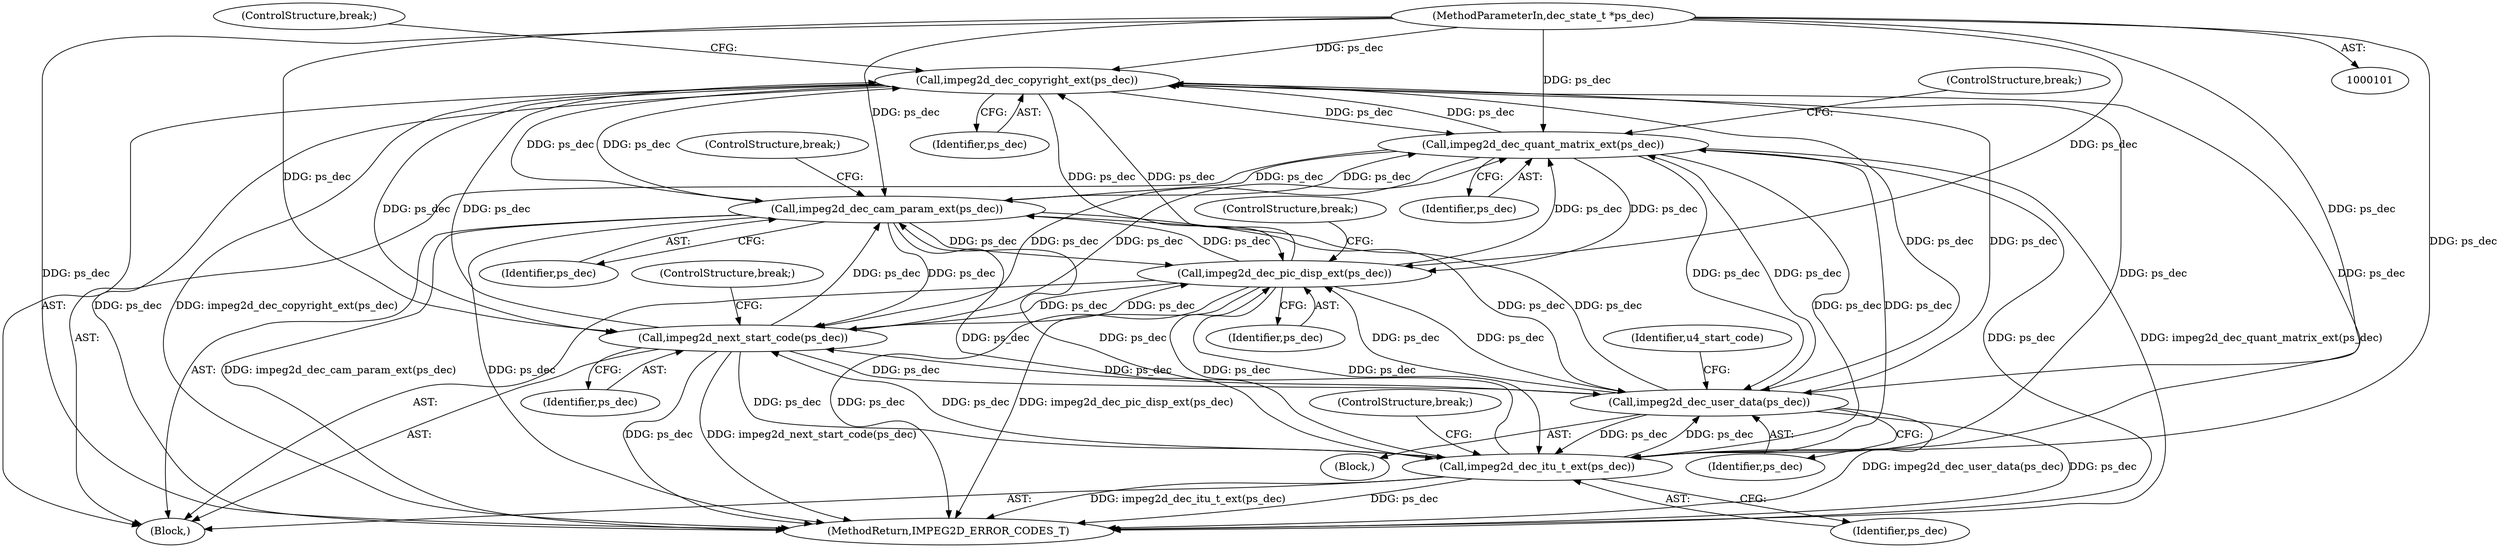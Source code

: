 digraph "0_Android_ffab15eb80630dc799eb410855c93525b75233c3_2@API" {
"1000171" [label="(Call,impeg2d_dec_copyright_ext(ps_dec))"];
"1000167" [label="(Call,impeg2d_dec_quant_matrix_ext(ps_dec))"];
"1000171" [label="(Call,impeg2d_dec_copyright_ext(ps_dec))"];
"1000179" [label="(Call,impeg2d_dec_cam_param_ext(ps_dec))"];
"1000175" [label="(Call,impeg2d_dec_pic_disp_ext(ps_dec))"];
"1000196" [label="(Call,impeg2d_next_start_code(ps_dec))"];
"1000183" [label="(Call,impeg2d_dec_itu_t_ext(ps_dec))"];
"1000151" [label="(Call,impeg2d_dec_user_data(ps_dec))"];
"1000102" [label="(MethodParameterIn,dec_state_t *ps_dec)"];
"1000165" [label="(Block,)"];
"1000197" [label="(Identifier,ps_dec)"];
"1000177" [label="(ControlStructure,break;)"];
"1000176" [label="(Identifier,ps_dec)"];
"1000183" [label="(Call,impeg2d_dec_itu_t_ext(ps_dec))"];
"1000169" [label="(ControlStructure,break;)"];
"1000179" [label="(Call,impeg2d_dec_cam_param_ext(ps_dec))"];
"1000200" [label="(Identifier,u4_start_code)"];
"1000180" [label="(Identifier,ps_dec)"];
"1000152" [label="(Identifier,ps_dec)"];
"1000206" [label="(MethodReturn,IMPEG2D_ERROR_CODES_T)"];
"1000173" [label="(ControlStructure,break;)"];
"1000198" [label="(ControlStructure,break;)"];
"1000151" [label="(Call,impeg2d_dec_user_data(ps_dec))"];
"1000181" [label="(ControlStructure,break;)"];
"1000171" [label="(Call,impeg2d_dec_copyright_ext(ps_dec))"];
"1000150" [label="(Block,)"];
"1000167" [label="(Call,impeg2d_dec_quant_matrix_ext(ps_dec))"];
"1000185" [label="(ControlStructure,break;)"];
"1000102" [label="(MethodParameterIn,dec_state_t *ps_dec)"];
"1000196" [label="(Call,impeg2d_next_start_code(ps_dec))"];
"1000184" [label="(Identifier,ps_dec)"];
"1000175" [label="(Call,impeg2d_dec_pic_disp_ext(ps_dec))"];
"1000168" [label="(Identifier,ps_dec)"];
"1000172" [label="(Identifier,ps_dec)"];
"1000171" -> "1000165"  [label="AST: "];
"1000171" -> "1000172"  [label="CFG: "];
"1000172" -> "1000171"  [label="AST: "];
"1000173" -> "1000171"  [label="CFG: "];
"1000171" -> "1000206"  [label="DDG: ps_dec"];
"1000171" -> "1000206"  [label="DDG: impeg2d_dec_copyright_ext(ps_dec)"];
"1000171" -> "1000151"  [label="DDG: ps_dec"];
"1000171" -> "1000167"  [label="DDG: ps_dec"];
"1000167" -> "1000171"  [label="DDG: ps_dec"];
"1000179" -> "1000171"  [label="DDG: ps_dec"];
"1000175" -> "1000171"  [label="DDG: ps_dec"];
"1000196" -> "1000171"  [label="DDG: ps_dec"];
"1000183" -> "1000171"  [label="DDG: ps_dec"];
"1000151" -> "1000171"  [label="DDG: ps_dec"];
"1000102" -> "1000171"  [label="DDG: ps_dec"];
"1000171" -> "1000175"  [label="DDG: ps_dec"];
"1000171" -> "1000179"  [label="DDG: ps_dec"];
"1000171" -> "1000183"  [label="DDG: ps_dec"];
"1000171" -> "1000196"  [label="DDG: ps_dec"];
"1000167" -> "1000165"  [label="AST: "];
"1000167" -> "1000168"  [label="CFG: "];
"1000168" -> "1000167"  [label="AST: "];
"1000169" -> "1000167"  [label="CFG: "];
"1000167" -> "1000206"  [label="DDG: ps_dec"];
"1000167" -> "1000206"  [label="DDG: impeg2d_dec_quant_matrix_ext(ps_dec)"];
"1000167" -> "1000151"  [label="DDG: ps_dec"];
"1000179" -> "1000167"  [label="DDG: ps_dec"];
"1000175" -> "1000167"  [label="DDG: ps_dec"];
"1000196" -> "1000167"  [label="DDG: ps_dec"];
"1000183" -> "1000167"  [label="DDG: ps_dec"];
"1000151" -> "1000167"  [label="DDG: ps_dec"];
"1000102" -> "1000167"  [label="DDG: ps_dec"];
"1000167" -> "1000175"  [label="DDG: ps_dec"];
"1000167" -> "1000179"  [label="DDG: ps_dec"];
"1000167" -> "1000183"  [label="DDG: ps_dec"];
"1000167" -> "1000196"  [label="DDG: ps_dec"];
"1000179" -> "1000165"  [label="AST: "];
"1000179" -> "1000180"  [label="CFG: "];
"1000180" -> "1000179"  [label="AST: "];
"1000181" -> "1000179"  [label="CFG: "];
"1000179" -> "1000206"  [label="DDG: impeg2d_dec_cam_param_ext(ps_dec)"];
"1000179" -> "1000206"  [label="DDG: ps_dec"];
"1000179" -> "1000151"  [label="DDG: ps_dec"];
"1000179" -> "1000175"  [label="DDG: ps_dec"];
"1000175" -> "1000179"  [label="DDG: ps_dec"];
"1000196" -> "1000179"  [label="DDG: ps_dec"];
"1000183" -> "1000179"  [label="DDG: ps_dec"];
"1000151" -> "1000179"  [label="DDG: ps_dec"];
"1000102" -> "1000179"  [label="DDG: ps_dec"];
"1000179" -> "1000183"  [label="DDG: ps_dec"];
"1000179" -> "1000196"  [label="DDG: ps_dec"];
"1000175" -> "1000165"  [label="AST: "];
"1000175" -> "1000176"  [label="CFG: "];
"1000176" -> "1000175"  [label="AST: "];
"1000177" -> "1000175"  [label="CFG: "];
"1000175" -> "1000206"  [label="DDG: ps_dec"];
"1000175" -> "1000206"  [label="DDG: impeg2d_dec_pic_disp_ext(ps_dec)"];
"1000175" -> "1000151"  [label="DDG: ps_dec"];
"1000196" -> "1000175"  [label="DDG: ps_dec"];
"1000183" -> "1000175"  [label="DDG: ps_dec"];
"1000151" -> "1000175"  [label="DDG: ps_dec"];
"1000102" -> "1000175"  [label="DDG: ps_dec"];
"1000175" -> "1000183"  [label="DDG: ps_dec"];
"1000175" -> "1000196"  [label="DDG: ps_dec"];
"1000196" -> "1000165"  [label="AST: "];
"1000196" -> "1000197"  [label="CFG: "];
"1000197" -> "1000196"  [label="AST: "];
"1000198" -> "1000196"  [label="CFG: "];
"1000196" -> "1000206"  [label="DDG: ps_dec"];
"1000196" -> "1000206"  [label="DDG: impeg2d_next_start_code(ps_dec)"];
"1000196" -> "1000151"  [label="DDG: ps_dec"];
"1000196" -> "1000183"  [label="DDG: ps_dec"];
"1000183" -> "1000196"  [label="DDG: ps_dec"];
"1000151" -> "1000196"  [label="DDG: ps_dec"];
"1000102" -> "1000196"  [label="DDG: ps_dec"];
"1000183" -> "1000165"  [label="AST: "];
"1000183" -> "1000184"  [label="CFG: "];
"1000184" -> "1000183"  [label="AST: "];
"1000185" -> "1000183"  [label="CFG: "];
"1000183" -> "1000206"  [label="DDG: ps_dec"];
"1000183" -> "1000206"  [label="DDG: impeg2d_dec_itu_t_ext(ps_dec)"];
"1000183" -> "1000151"  [label="DDG: ps_dec"];
"1000151" -> "1000183"  [label="DDG: ps_dec"];
"1000102" -> "1000183"  [label="DDG: ps_dec"];
"1000151" -> "1000150"  [label="AST: "];
"1000151" -> "1000152"  [label="CFG: "];
"1000152" -> "1000151"  [label="AST: "];
"1000200" -> "1000151"  [label="CFG: "];
"1000151" -> "1000206"  [label="DDG: impeg2d_dec_user_data(ps_dec)"];
"1000151" -> "1000206"  [label="DDG: ps_dec"];
"1000102" -> "1000151"  [label="DDG: ps_dec"];
"1000102" -> "1000101"  [label="AST: "];
"1000102" -> "1000206"  [label="DDG: ps_dec"];
}
